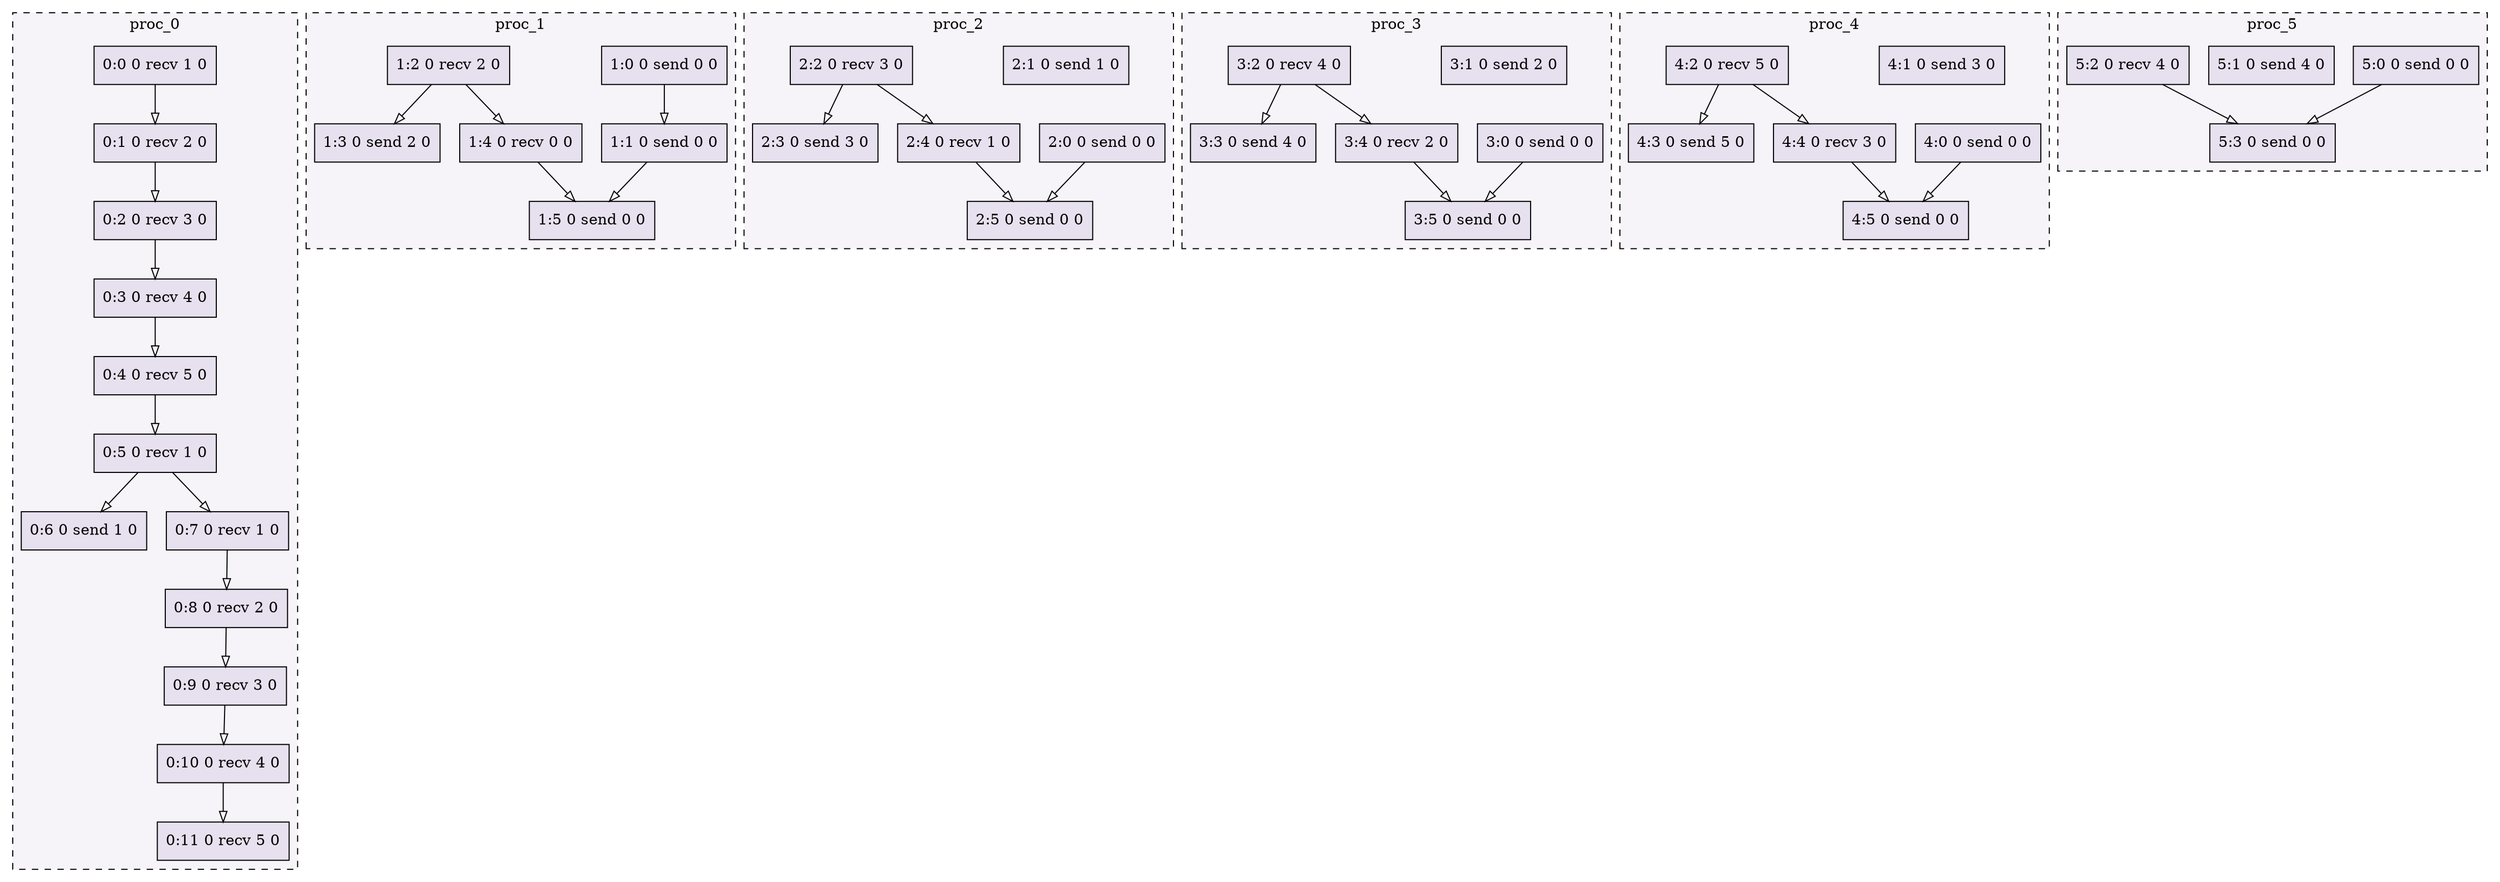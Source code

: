 digraph{node[shape=record style=filled colorscheme=purd9 fillcolor=2];subgraph cluster0{style=dashed;colorscheme=purd9;bgcolor=1;edge[arrowhead=empty];label=proc_0;0[label="0:0 0 recv 1 0"];1[label="0:1 0 recv 2 0"];2[label="0:2 0 recv 3 0"];3[label="0:3 0 recv 4 0"];4[label="0:4 0 recv 5 0"];5[label="0:5 0 recv 1 0"];6[label="0:6 0 send 1 0"];7[label="0:7 0 recv 1 0"];8[label="0:8 0 recv 2 0"];9[label="0:9 0 recv 3 0"];10[label="0:10 0 recv 4 0"];11[label="0:11 0 recv 5 0"];0->1;1->2;2->3;3->4;4->5;5->6;5->7;7->8;8->9;9->10;10->11;}subgraph cluster1{style=dashed;colorscheme=purd9;bgcolor=1;edge[arrowhead=empty];label=proc_1;12[label="1:0 0 send 0 0"];13[label="1:1 0 send 0 0"];14[label="1:2 0 recv 2 0"];15[label="1:3 0 send 2 0"];16[label="1:4 0 recv 0 0"];17[label="1:5 0 send 0 0"];12->13;14->15;14->16;16->17;13->17;}subgraph cluster2{style=dashed;colorscheme=purd9;bgcolor=1;edge[arrowhead=empty];label=proc_2;18[label="2:0 0 send 0 0"];19[label="2:1 0 send 1 0"];20[label="2:2 0 recv 3 0"];21[label="2:3 0 send 3 0"];22[label="2:4 0 recv 1 0"];23[label="2:5 0 send 0 0"];20->21;20->22;22->23;18->23;}subgraph cluster3{style=dashed;colorscheme=purd9;bgcolor=1;edge[arrowhead=empty];label=proc_3;24[label="3:0 0 send 0 0"];25[label="3:1 0 send 2 0"];26[label="3:2 0 recv 4 0"];27[label="3:3 0 send 4 0"];28[label="3:4 0 recv 2 0"];29[label="3:5 0 send 0 0"];26->27;26->28;28->29;24->29;}subgraph cluster4{style=dashed;colorscheme=purd9;bgcolor=1;edge[arrowhead=empty];label=proc_4;30[label="4:0 0 send 0 0"];31[label="4:1 0 send 3 0"];32[label="4:2 0 recv 5 0"];33[label="4:3 0 send 5 0"];34[label="4:4 0 recv 3 0"];35[label="4:5 0 send 0 0"];32->33;32->34;34->35;30->35;}subgraph cluster5{style=dashed;colorscheme=purd9;bgcolor=1;edge[arrowhead=empty];label=proc_5;36[label="5:0 0 send 0 0"];37[label="5:1 0 send 4 0"];38[label="5:2 0 recv 4 0"];39[label="5:3 0 send 0 0"];38->39;36->39;}}
